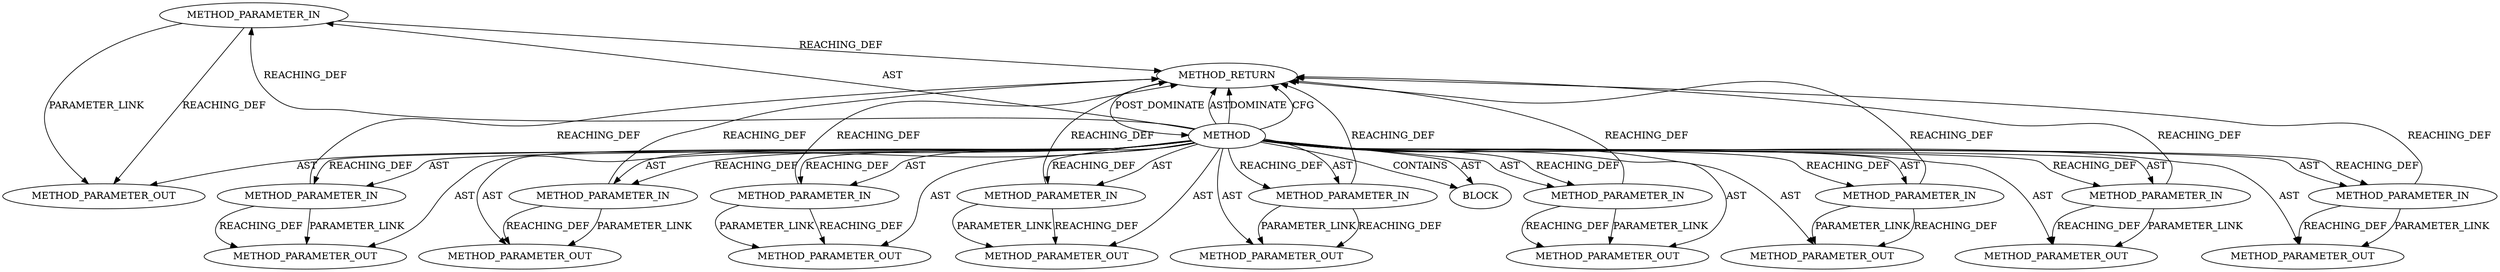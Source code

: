 digraph {
  952 [label=METHOD_PARAMETER_OUT ORDER=10 CODE="p10" IS_VARIADIC=false TYPE_FULL_NAME="ANY" EVALUATION_STRATEGY="BY_VALUE" INDEX=10 NAME="p10"]
  951 [label=METHOD_PARAMETER_OUT ORDER=9 CODE="p9" IS_VARIADIC=false TYPE_FULL_NAME="ANY" EVALUATION_STRATEGY="BY_VALUE" INDEX=9 NAME="p9"]
  753 [label=METHOD_PARAMETER_IN ORDER=2 CODE="p2" IS_VARIADIC=false TYPE_FULL_NAME="ANY" EVALUATION_STRATEGY="BY_VALUE" INDEX=2 NAME="p2"]
  944 [label=METHOD_PARAMETER_OUT ORDER=2 CODE="p2" IS_VARIADIC=false TYPE_FULL_NAME="ANY" EVALUATION_STRATEGY="BY_VALUE" INDEX=2 NAME="p2"]
  756 [label=METHOD_PARAMETER_IN ORDER=5 CODE="p5" IS_VARIADIC=false TYPE_FULL_NAME="ANY" EVALUATION_STRATEGY="BY_VALUE" INDEX=5 NAME="p5"]
  761 [label=METHOD_PARAMETER_IN ORDER=10 CODE="p10" IS_VARIADIC=false TYPE_FULL_NAME="ANY" EVALUATION_STRATEGY="BY_VALUE" INDEX=10 NAME="p10"]
  757 [label=METHOD_PARAMETER_IN ORDER=6 CODE="p6" IS_VARIADIC=false TYPE_FULL_NAME="ANY" EVALUATION_STRATEGY="BY_VALUE" INDEX=6 NAME="p6"]
  947 [label=METHOD_PARAMETER_OUT ORDER=5 CODE="p5" IS_VARIADIC=false TYPE_FULL_NAME="ANY" EVALUATION_STRATEGY="BY_VALUE" INDEX=5 NAME="p5"]
  949 [label=METHOD_PARAMETER_OUT ORDER=7 CODE="p7" IS_VARIADIC=false TYPE_FULL_NAME="ANY" EVALUATION_STRATEGY="BY_VALUE" INDEX=7 NAME="p7"]
  762 [label=BLOCK ORDER=1 ARGUMENT_INDEX=1 CODE="<empty>" TYPE_FULL_NAME="ANY"]
  759 [label=METHOD_PARAMETER_IN ORDER=8 CODE="p8" IS_VARIADIC=false TYPE_FULL_NAME="ANY" EVALUATION_STRATEGY="BY_VALUE" INDEX=8 NAME="p8"]
  950 [label=METHOD_PARAMETER_OUT ORDER=8 CODE="p8" IS_VARIADIC=false TYPE_FULL_NAME="ANY" EVALUATION_STRATEGY="BY_VALUE" INDEX=8 NAME="p8"]
  763 [label=METHOD_RETURN ORDER=2 CODE="RET" TYPE_FULL_NAME="ANY" EVALUATION_STRATEGY="BY_VALUE"]
  751 [label=METHOD AST_PARENT_TYPE="NAMESPACE_BLOCK" AST_PARENT_FULL_NAME="<global>" ORDER=0 CODE="<empty>" FULL_NAME="*pkcs12_key_gen" IS_EXTERNAL=true FILENAME="<empty>" SIGNATURE="" NAME="*pkcs12_key_gen"]
  948 [label=METHOD_PARAMETER_OUT ORDER=6 CODE="p6" IS_VARIADIC=false TYPE_FULL_NAME="ANY" EVALUATION_STRATEGY="BY_VALUE" INDEX=6 NAME="p6"]
  752 [label=METHOD_PARAMETER_IN ORDER=1 CODE="p1" IS_VARIADIC=false TYPE_FULL_NAME="ANY" EVALUATION_STRATEGY="BY_VALUE" INDEX=1 NAME="p1"]
  755 [label=METHOD_PARAMETER_IN ORDER=4 CODE="p4" IS_VARIADIC=false TYPE_FULL_NAME="ANY" EVALUATION_STRATEGY="BY_VALUE" INDEX=4 NAME="p4"]
  946 [label=METHOD_PARAMETER_OUT ORDER=4 CODE="p4" IS_VARIADIC=false TYPE_FULL_NAME="ANY" EVALUATION_STRATEGY="BY_VALUE" INDEX=4 NAME="p4"]
  754 [label=METHOD_PARAMETER_IN ORDER=3 CODE="p3" IS_VARIADIC=false TYPE_FULL_NAME="ANY" EVALUATION_STRATEGY="BY_VALUE" INDEX=3 NAME="p3"]
  943 [label=METHOD_PARAMETER_OUT ORDER=1 CODE="p1" IS_VARIADIC=false TYPE_FULL_NAME="ANY" EVALUATION_STRATEGY="BY_VALUE" INDEX=1 NAME="p1"]
  945 [label=METHOD_PARAMETER_OUT ORDER=3 CODE="p3" IS_VARIADIC=false TYPE_FULL_NAME="ANY" EVALUATION_STRATEGY="BY_VALUE" INDEX=3 NAME="p3"]
  760 [label=METHOD_PARAMETER_IN ORDER=9 CODE="p9" IS_VARIADIC=false TYPE_FULL_NAME="ANY" EVALUATION_STRATEGY="BY_VALUE" INDEX=9 NAME="p9"]
  758 [label=METHOD_PARAMETER_IN ORDER=7 CODE="p7" IS_VARIADIC=false TYPE_FULL_NAME="ANY" EVALUATION_STRATEGY="BY_VALUE" INDEX=7 NAME="p7"]
  751 -> 758 [label=REACHING_DEF VARIABLE=""]
  751 -> 947 [label=AST ]
  757 -> 948 [label=PARAMETER_LINK ]
  751 -> 943 [label=AST ]
  761 -> 952 [label=PARAMETER_LINK ]
  753 -> 944 [label=REACHING_DEF VARIABLE="p2"]
  758 -> 949 [label=PARAMETER_LINK ]
  759 -> 763 [label=REACHING_DEF VARIABLE="p8"]
  751 -> 763 [label=AST ]
  755 -> 763 [label=REACHING_DEF VARIABLE="p4"]
  751 -> 950 [label=AST ]
  754 -> 945 [label=REACHING_DEF VARIABLE="p3"]
  759 -> 950 [label=REACHING_DEF VARIABLE="p8"]
  751 -> 757 [label=REACHING_DEF VARIABLE=""]
  758 -> 949 [label=REACHING_DEF VARIABLE="p7"]
  751 -> 951 [label=AST ]
  761 -> 952 [label=REACHING_DEF VARIABLE="p10"]
  751 -> 755 [label=REACHING_DEF VARIABLE=""]
  751 -> 755 [label=AST ]
  751 -> 752 [label=REACHING_DEF VARIABLE=""]
  751 -> 759 [label=AST ]
  751 -> 761 [label=REACHING_DEF VARIABLE=""]
  751 -> 946 [label=AST ]
  758 -> 763 [label=REACHING_DEF VARIABLE="p7"]
  755 -> 946 [label=REACHING_DEF VARIABLE="p4"]
  757 -> 763 [label=REACHING_DEF VARIABLE="p6"]
  751 -> 756 [label=REACHING_DEF VARIABLE=""]
  753 -> 944 [label=PARAMETER_LINK ]
  751 -> 759 [label=REACHING_DEF VARIABLE=""]
  751 -> 763 [label=DOMINATE ]
  760 -> 951 [label=REACHING_DEF VARIABLE="p9"]
  751 -> 762 [label=CONTAINS ]
  759 -> 950 [label=PARAMETER_LINK ]
  756 -> 763 [label=REACHING_DEF VARIABLE="p5"]
  751 -> 762 [label=AST ]
  753 -> 763 [label=REACHING_DEF VARIABLE="p2"]
  751 -> 949 [label=AST ]
  751 -> 944 [label=AST ]
  756 -> 947 [label=PARAMETER_LINK ]
  760 -> 951 [label=PARAMETER_LINK ]
  751 -> 752 [label=AST ]
  751 -> 945 [label=AST ]
  751 -> 754 [label=AST ]
  751 -> 948 [label=AST ]
  751 -> 757 [label=AST ]
  751 -> 952 [label=AST ]
  751 -> 754 [label=REACHING_DEF VARIABLE=""]
  752 -> 763 [label=REACHING_DEF VARIABLE="p1"]
  760 -> 763 [label=REACHING_DEF VARIABLE="p9"]
  754 -> 945 [label=PARAMETER_LINK ]
  754 -> 763 [label=REACHING_DEF VARIABLE="p3"]
  751 -> 761 [label=AST ]
  757 -> 948 [label=REACHING_DEF VARIABLE="p6"]
  763 -> 751 [label=POST_DOMINATE ]
  755 -> 946 [label=PARAMETER_LINK ]
  752 -> 943 [label=PARAMETER_LINK ]
  752 -> 943 [label=REACHING_DEF VARIABLE="p1"]
  756 -> 947 [label=REACHING_DEF VARIABLE="p5"]
  751 -> 756 [label=AST ]
  751 -> 753 [label=REACHING_DEF VARIABLE=""]
  751 -> 760 [label=AST ]
  751 -> 758 [label=AST ]
  751 -> 753 [label=AST ]
  751 -> 763 [label=CFG ]
  761 -> 763 [label=REACHING_DEF VARIABLE="p10"]
  751 -> 760 [label=REACHING_DEF VARIABLE=""]
}
